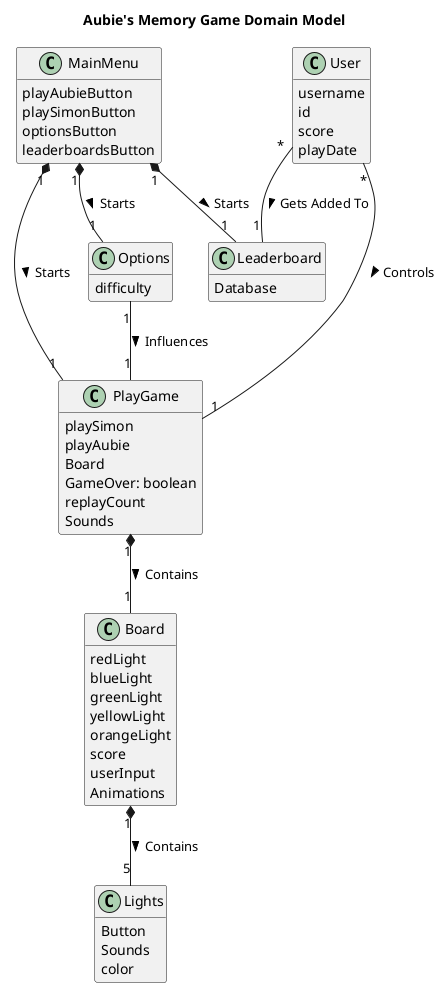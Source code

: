 @startuml

title Aubie's Memory Game Domain Model

class PlayGame {
    playSimon
    playAubie
    Board
    GameOver: boolean
    replayCount
    Sounds
}

class Options {
    difficulty
}

class Board {
    redLight
    blueLight
    greenLight
    yellowLight
    orangeLight
    score
    userInput
    Animations
}


class Leaderboard {
    Database
}

class Lights {
    Button
    Sounds
    color
}

class MainMenu {
    playAubieButton
    playSimonButton
    optionsButton
    leaderboardsButton
}

Class User {
    username
    id
    score
    playDate
}

MainMenu "1" *-- "1" PlayGame : Starts >
MainMenu "1" *-- "1" Leaderboard : Starts >
MainMenu "1" *-- "1" Options : Starts >
Options "1" -- "1" PlayGame : Influences >
User "*" -- "1" PlayGame : Controls >
User "*" -- "1" Leaderboard : Gets Added To >
PlayGame "1" *-- "1" Board : Contains >
Board "1" *-- "5" Lights : Contains >

hide methods
@enduml
